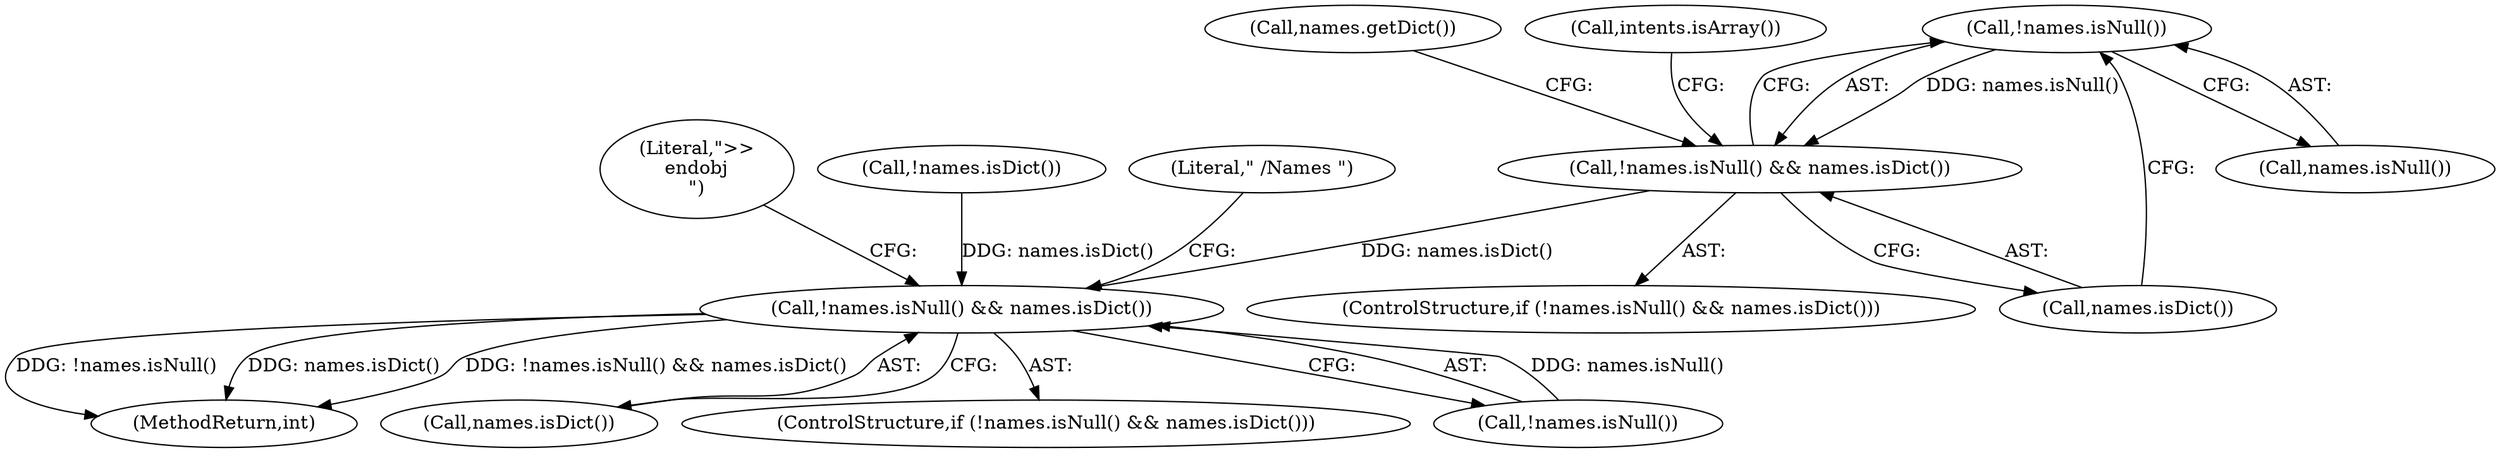 digraph "1_poppler_5c9b08a875b07853be6c44e43ff5f7f059df666a@del" {
"1000393" [label="(Call,!names.isNull())"];
"1000392" [label="(Call,!names.isNull() && names.isDict())"];
"1000890" [label="(Call,!names.isNull() && names.isDict())"];
"1001120" [label="(MethodReturn,int)"];
"1000910" [label="(Literal,\">>\nendobj\n\")"];
"1000391" [label="(ControlStructure,if (!names.isNull() && names.isDict()))"];
"1000893" [label="(Call,names.isDict())"];
"1000729" [label="(Call,!names.isDict())"];
"1000394" [label="(Call,names.isNull())"];
"1000393" [label="(Call,!names.isNull())"];
"1000398" [label="(Call,names.getDict())"];
"1000410" [label="(Call,intents.isArray())"];
"1000890" [label="(Call,!names.isNull() && names.isDict())"];
"1000889" [label="(ControlStructure,if (!names.isNull() && names.isDict()))"];
"1000891" [label="(Call,!names.isNull())"];
"1000896" [label="(Literal,\" /Names \")"];
"1000395" [label="(Call,names.isDict())"];
"1000392" [label="(Call,!names.isNull() && names.isDict())"];
"1000393" -> "1000392"  [label="AST: "];
"1000393" -> "1000394"  [label="CFG: "];
"1000394" -> "1000393"  [label="AST: "];
"1000395" -> "1000393"  [label="CFG: "];
"1000392" -> "1000393"  [label="CFG: "];
"1000393" -> "1000392"  [label="DDG: names.isNull()"];
"1000392" -> "1000391"  [label="AST: "];
"1000392" -> "1000395"  [label="CFG: "];
"1000395" -> "1000392"  [label="AST: "];
"1000398" -> "1000392"  [label="CFG: "];
"1000410" -> "1000392"  [label="CFG: "];
"1000392" -> "1000890"  [label="DDG: names.isDict()"];
"1000890" -> "1000889"  [label="AST: "];
"1000890" -> "1000891"  [label="CFG: "];
"1000890" -> "1000893"  [label="CFG: "];
"1000891" -> "1000890"  [label="AST: "];
"1000893" -> "1000890"  [label="AST: "];
"1000896" -> "1000890"  [label="CFG: "];
"1000910" -> "1000890"  [label="CFG: "];
"1000890" -> "1001120"  [label="DDG: !names.isNull()"];
"1000890" -> "1001120"  [label="DDG: names.isDict()"];
"1000890" -> "1001120"  [label="DDG: !names.isNull() && names.isDict()"];
"1000891" -> "1000890"  [label="DDG: names.isNull()"];
"1000729" -> "1000890"  [label="DDG: names.isDict()"];
}
